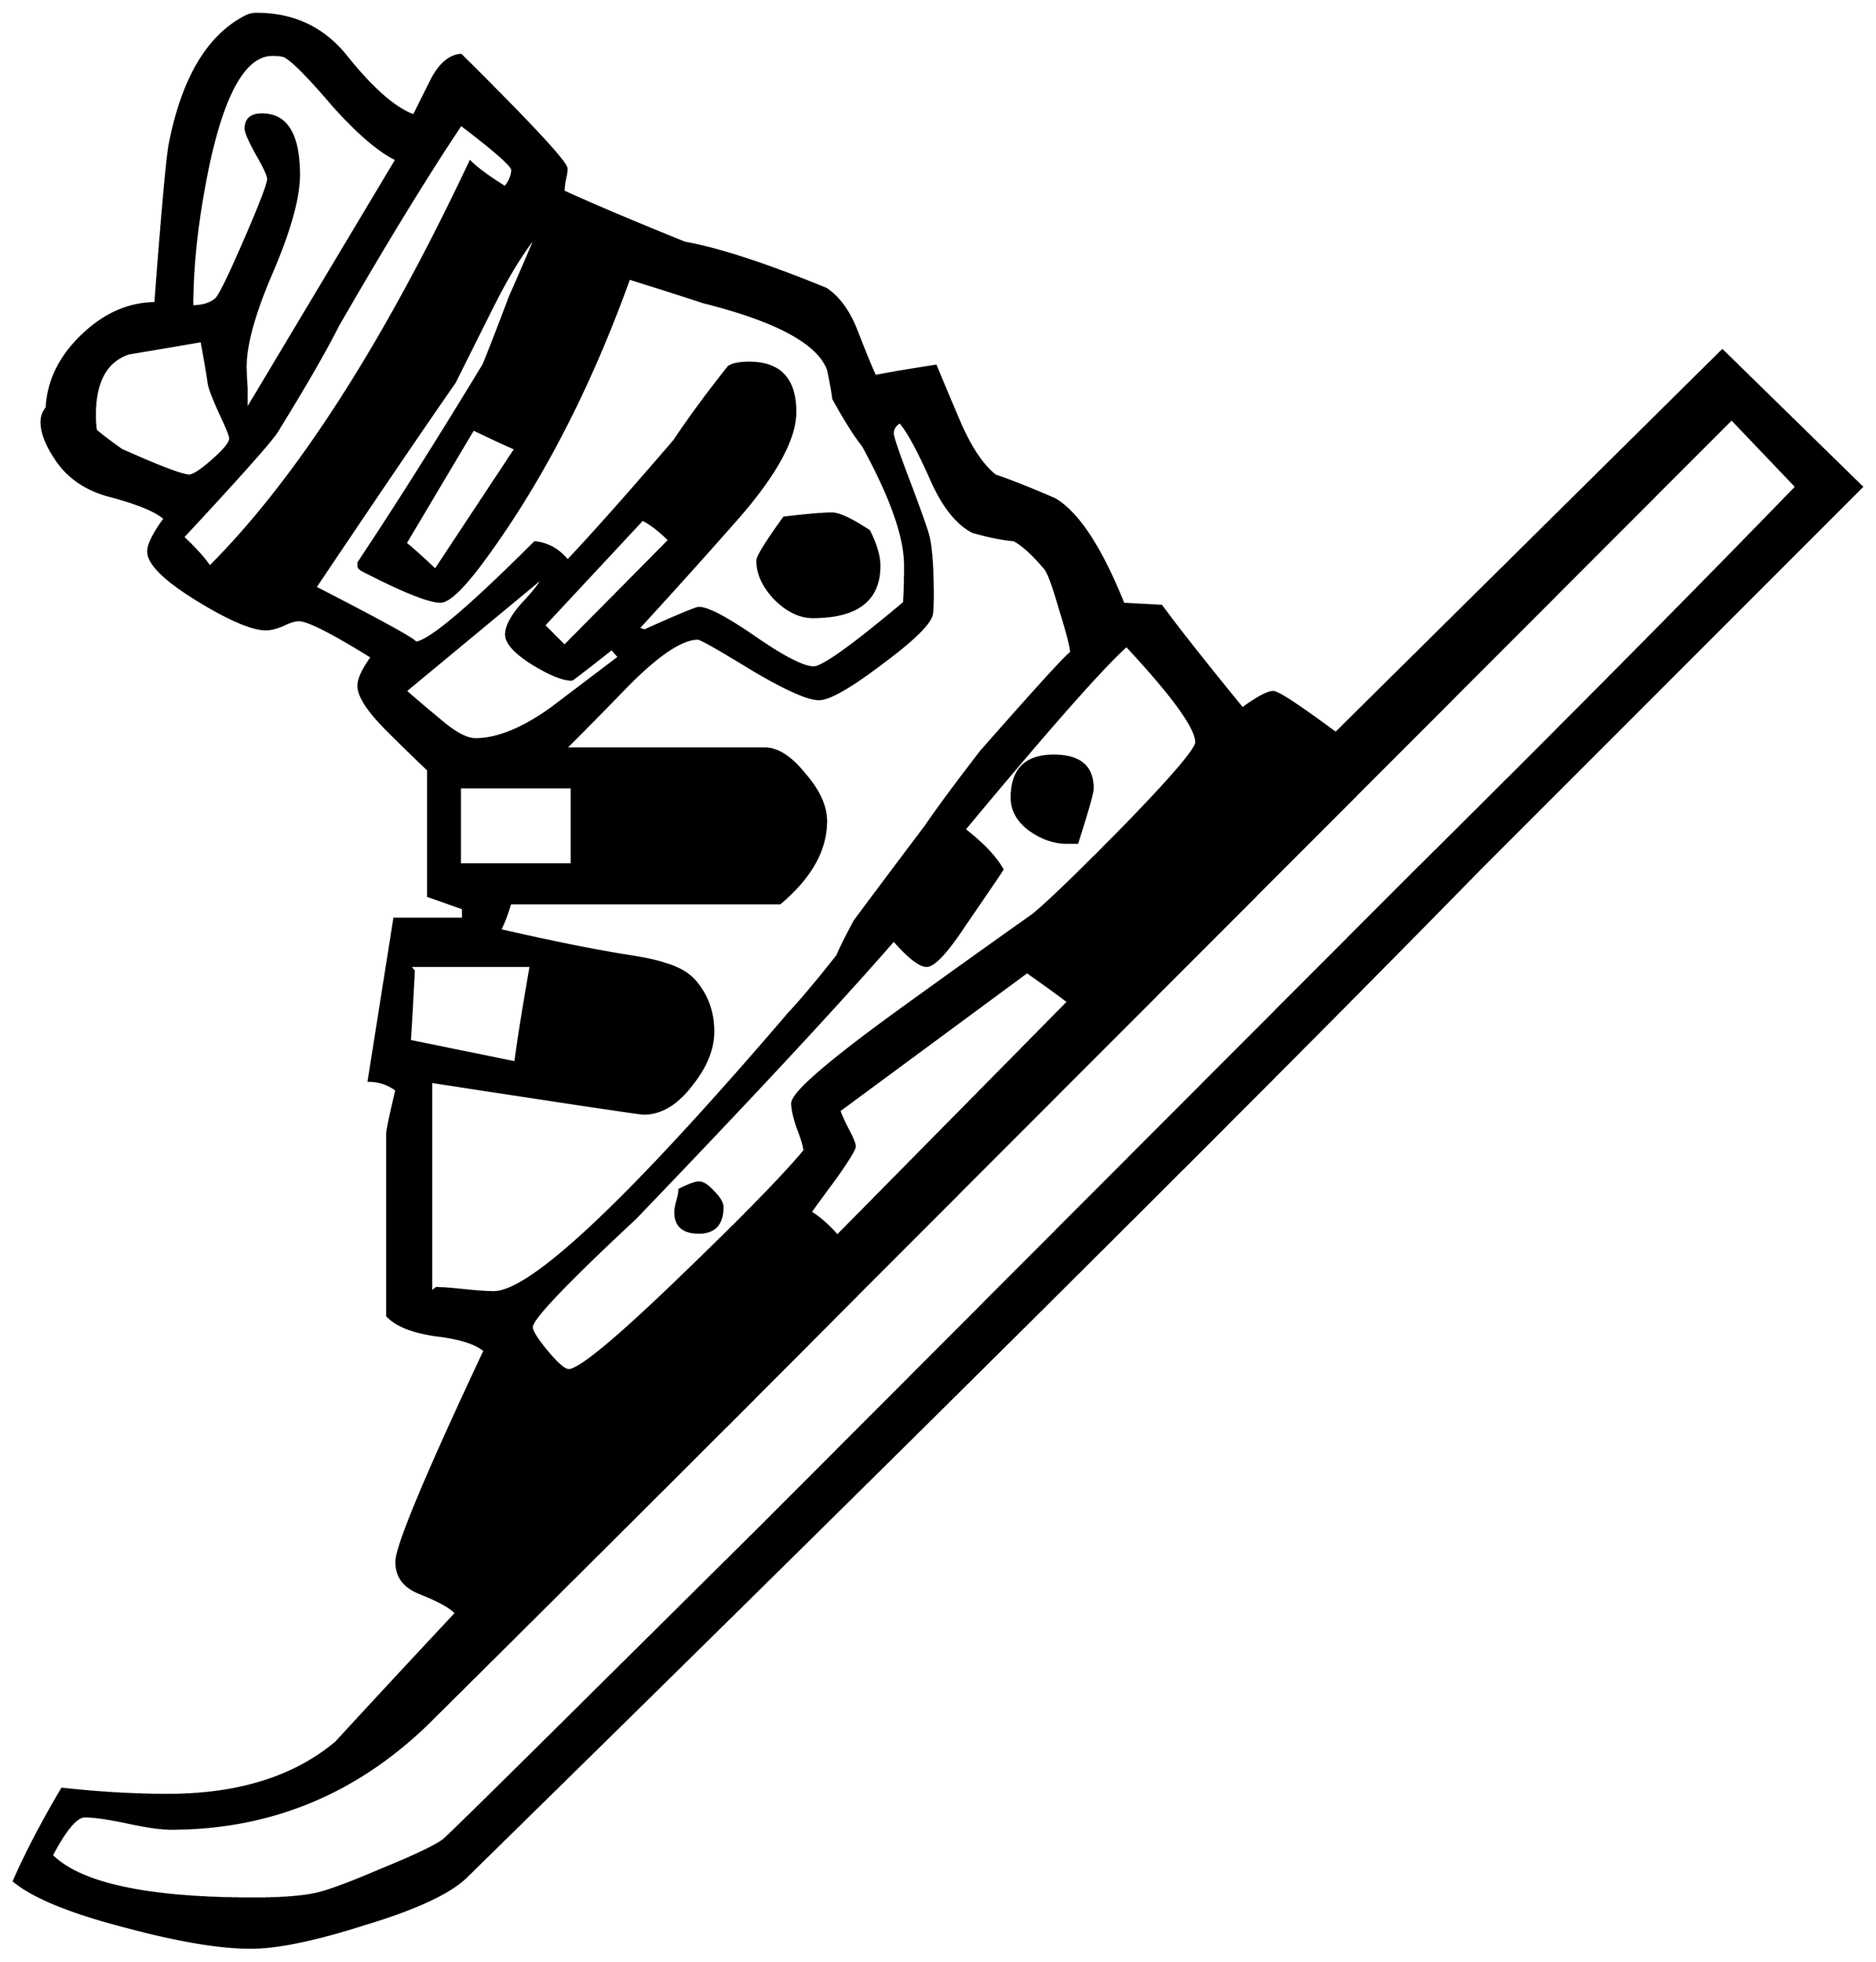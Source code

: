 


\begin{tikzpicture}[y=0.80pt, x=0.80pt, yscale=-1.0, xscale=1.0, inner sep=0pt, outer sep=0pt]
\begin{scope}[shift={(100.0,1701.0)},nonzero rule]
  \path[draw=.,fill=.,line width=1.600pt] (1884.0,-1059.0) --
    (1513.0,-688.0) .. controls (1295.667,-466.0) and
    (965.333,-137.667) .. (522.0,297.0) .. controls (505.333,312.333)
    and (472.667,327.333) .. (424.0,342.0) .. controls (376.0,357.333)
    and (339.0,365.0) .. (313.0,365.0) .. controls (283.0,365.0)
    and (243.0,358.333) .. (193.0,345.0) .. controls (138.333,331.0)
    and (101.333,316.0) .. (82.0,300.0) .. controls (94.0,272.667)
    and (109.667,242.667) .. (129.0,210.0) .. controls (165.0,214.0)
    and (199.333,216.0) .. (232.0,216.0) .. controls (300.667,216.0)
    and (355.333,199.0) .. (396.0,165.0) .. controls (434.667,123.0)
    and (473.667,81.0) .. (513.0,39.0) .. controls (509.0,33.667)
    and (497.0,27.0) .. (477.0,19.0) .. controls (462.333,13.0)
    and (455.0,3.0) .. (455.0,-11.0) .. controls (455.0,-26.333)
    and (483.667,-95.0) .. (541.0,-217.0) .. controls
    (532.333,-224.333) and (516.333,-229.333) .. (493.0,-232.0) ..
    controls (470.333,-235.333) and (454.667,-241.667) .. (446.0,-251.0)
    -- (446.0,-428.0) .. controls (446.0,-431.333) and
    (449.0,-445.667) .. (455.0,-471.0) .. controls (447.0,-477.0)
    and (438.0,-480.0) .. (428.0,-480.0) -- (453.0,-638.0) --
    (520.0,-638.0) -- (520.0,-648.0) -- (486.0,-660.0) --
    (486.0,-783.0) .. controls (472.667,-795.667) and (459.333,-808.667)
    .. (446.0,-822.0) .. controls (427.333,-840.667) and
    (418.0,-855.0) .. (418.0,-865.0) .. controls (418.0,-871.667)
    and (422.333,-881.0) .. (431.0,-893.0) .. controls
    (392.333,-917.0) and (368.667,-929.0) .. (360.0,-929.0) ..
    controls (356.0,-929.0) and (350.667,-927.333) .. (344.0,-924.0)
    .. controls (337.333,-921.333) and (332.0,-920.0) ..
    (328.0,-920.0) .. controls (314.667,-920.0) and (292.667,-929.333)
    .. (262.0,-948.0) .. controls (229.333,-968.0) and
    (213.0,-984.0) .. (213.0,-996.0) .. controls (213.0,-1002.667)
    and (218.333,-1013.333) .. (229.0,-1028.0) .. controls
    (221.0,-1035.333) and (203.333,-1042.667) .. (176.0,-1050.0) ..
    controls (152.667,-1056.0) and (135.0,-1068.0) ..
    (123.0,-1086.0) .. controls (113.667,-1100.0) and
    (109.0,-1112.0) .. (109.0,-1122.0) .. controls
    (109.0,-1127.333) and (110.667,-1132.0) .. (114.0,-1136.0) ..
    controls (115.333,-1162.0) and (126.667,-1185.333) ..
    (148.0,-1206.0) .. controls (170.0,-1227.333) and
    (194.0,-1238.0) .. (220.0,-1238.0) .. controls
    (226.667,-1326.667) and (231.333,-1378.333) .. (234.0,-1393.0) ..
    controls (246.667,-1457.667) and (271.667,-1499.333) ..
    (309.0,-1518.0) .. controls (311.667,-1519.333) and
    (315.0,-1520.0) .. (319.0,-1520.0) .. controls
    (354.333,-1520.0) and (383.0,-1506.667) .. (405.0,-1480.0) ..
    controls (431.0,-1447.333) and (453.333,-1427.667) ..
    (472.0,-1421.0) .. controls (478.0,-1433.0) and
    (484.0,-1445.0) .. (490.0,-1457.0) .. controls
    (498.0,-1471.667) and (507.333,-1479.333) .. (518.0,-1480.0) ..
    controls (586.667,-1412.0) and (621.0,-1375.0) ..
    (621.0,-1369.0) .. controls (621.0,-1366.333) and
    (620.333,-1362.333) .. (619.0,-1357.0) .. controls
    (618.333,-1352.333) and (618.0,-1349.0) .. (618.0,-1347.0) ..
    controls (644.0,-1335.0) and (683.333,-1318.333) ..
    (736.0,-1297.0) .. controls (769.333,-1291.0) and
    (815.333,-1276.0) .. (874.0,-1252.0) .. controls
    (886.0,-1244.0) and (895.667,-1231.0) .. (903.0,-1213.0) ..
    controls (913.667,-1185.667) and (920.0,-1170.333) ..
    (922.0,-1167.0) .. controls (935.333,-1169.667) and
    (955.0,-1173.0) .. (981.0,-1177.0) .. controls
    (989.0,-1157.667) and (997.0,-1138.667) .. (1005.0,-1120.0) ..
    controls (1015.667,-1096.0) and (1027.0,-1079.333) ..
    (1039.0,-1070.0) .. controls (1053.0,-1065.333) and
    (1072.333,-1057.667) .. (1097.0,-1047.0) .. controls
    (1119.667,-1033.667) and (1142.0,-999.667) .. (1164.0,-945.0) --
    (1201.0,-943.0) .. controls (1217.667,-920.333) and
    (1244.0,-887.0) .. (1280.0,-843.0) .. controls
    (1294.667,-853.667) and (1304.667,-859.0) .. (1310.0,-859.0) ..
    controls (1314.667,-859.0) and (1335.0,-845.667) ..
    (1371.0,-819.0) -- (1748.0,-1192.0) -- (1884.0,-1059.0) --
    cycle(951.0,-983.0) .. controls (951.0,-1010.333) and
    (937.333,-1049.0) .. (910.0,-1099.0) .. controls
    (902.0,-1109.0) and (892.333,-1124.333) .. (881.0,-1145.0) ..
    controls (880.333,-1151.0) and (878.667,-1160.333) ..
    (876.0,-1173.0) .. controls (866.667,-1199.0) and
    (826.0,-1221.0) .. (754.0,-1239.0) .. controls
    (738.0,-1244.333) and (714.0,-1252.0) .. (682.0,-1262.0) ..
    controls (643.333,-1154.667) and (595.667,-1062.667) ..
    (539.0,-986.0) .. controls (519.667,-960.0) and (506.0,-947.0)
    .. (498.0,-947.0) .. controls (486.667,-947.0) and
    (461.0,-957.333) .. (421.0,-978.0) .. controls (419.0,-979.333)
    and (418.0,-980.667) .. (418.0,-982.0) -- (418.0,-985.0) ..
    controls (454.0,-1039.0) and (494.667,-1103.333) ..
    (540.0,-1178.0) .. controls (546.0,-1192.667) and
    (554.667,-1215.0) .. (566.0,-1245.0) .. controls
    (572.0,-1258.333) and (580.667,-1278.333) .. (592.0,-1305.0) ..
    controls (578.0,-1287.667) and (563.667,-1264.333) ..
    (549.0,-1235.0) .. controls (525.0,-1187.0) and
    (512.667,-1162.333) .. (512.0,-1161.0) .. controls
    (481.333,-1117.0) and (436.0,-1050.333) .. (376.0,-961.0) ..
    controls (446.0,-925.0) and (478.333,-907.0) .. (473.0,-907.0)
    .. controls (485.667,-907.0) and (524.667,-939.667) ..
    (590.0,-1005.0) .. controls (602.667,-1003.667) and
    (613.333,-997.667) .. (622.0,-987.0) .. controls (646.0,-1012.333)
    and (680.667,-1051.333) .. (726.0,-1104.0) .. controls
    (740.667,-1126.0) and (758.333,-1150.0) .. (779.0,-1176.0) ..
    controls (783.0,-1178.667) and (789.667,-1180.0) ..
    (799.0,-1180.0) .. controls (829.0,-1180.0) and
    (844.0,-1164.0) .. (844.0,-1132.0) .. controls
    (844.0,-1104.667) and (823.333,-1068.0) .. (782.0,-1022.0) ..
    controls (752.0,-988.0) and (721.667,-954.333) .. (691.0,-921.0)
    -- (697.0,-919.0) .. controls (729.667,-933.667) and
    (747.333,-941.0) .. (750.0,-941.0) .. controls (758.667,-941.0)
    and (777.0,-931.333) .. (805.0,-912.0) .. controls
    (833.0,-892.667) and (852.0,-883.0) .. (862.0,-883.0) ..
    controls (870.667,-883.0) and (900.0,-904.0) .. (950.0,-946.0)
    .. controls (950.667,-954.0) and (951.0,-966.333) ..
    (951.0,-983.0) -- cycle(455.0,-1378.0) .. controls
    (438.333,-1386.0) and (418.0,-1403.333) .. (394.0,-1430.0) ..
    controls (370.667,-1457.333) and (355.0,-1473.333) ..
    (347.0,-1478.0) .. controls (345.0,-1479.333) and
    (340.667,-1480.0) .. (334.0,-1480.0) .. controls
    (308.0,-1480.0) and (287.333,-1444.667) .. (272.0,-1374.0) ..
    controls (261.333,-1323.333) and (256.0,-1277.0) ..
    (256.0,-1235.0) .. controls (266.0,-1235.0) and
    (273.667,-1237.333) .. (279.0,-1242.0) .. controls
    (282.333,-1244.667) and (291.667,-1263.667) .. (307.0,-1299.0) ..
    controls (322.333,-1334.333) and (330.0,-1354.333) ..
    (330.0,-1359.0) .. controls (330.0,-1362.333) and
    (326.333,-1370.333) .. (319.0,-1383.0) .. controls
    (311.667,-1396.333) and (308.0,-1404.667) .. (308.0,-1408.0) ..
    controls (308.0,-1417.333) and (313.333,-1422.0) ..
    (324.0,-1422.0) .. controls (348.0,-1422.0) and
    (360.0,-1402.333) .. (360.0,-1363.0) .. controls
    (360.0,-1341.0) and (351.333,-1309.667) .. (334.0,-1269.0) ..
    controls (316.667,-1229.0) and (308.0,-1198.0) ..
    (308.0,-1176.0) .. controls (308.0,-1172.0) and
    (308.333,-1165.0) .. (309.0,-1155.0) .. controls
    (309.0,-1146.333) and (309.0,-1139.333) .. (309.0,-1134.0) --
    (455.0,-1378.0) -- cycle(721.0,-1007.0) .. controls
    (711.667,-1016.333) and (703.0,-1023.0) .. (695.0,-1027.0) --
    (599.0,-924.0) -- (619.0,-904.0) -- (721.0,-1007.0) --
    cycle(568.0,-1368.0) .. controls (568.0,-1372.0) and
    (551.333,-1386.667) .. (518.0,-1412.0) .. controls
    (485.333,-1363.333) and (445.333,-1298.0) .. (398.0,-1216.0) ..
    controls (386.0,-1192.0) and (366.0,-1157.333) ..
    (338.0,-1112.0) .. controls (330.667,-1101.333) and
    (300.333,-1067.333) .. (247.0,-1010.0) .. controls
    (259.667,-998.0) and (268.333,-988.333) .. (273.0,-981.0) ..
    controls (358.333,-1066.333) and (443.0,-1198.0) ..
    (527.0,-1376.0) .. controls (533.667,-1369.333) and
    (545.0,-1361.0) .. (561.0,-1351.0) .. controls
    (565.667,-1357.0) and (568.0,-1362.667) .. (568.0,-1368.0) --
    cycle(571.0,-1096.0) .. controls (561.667,-1100.0) and
    (548.0,-1106.333) .. (530.0,-1115.0) -- (464.0,-1004.0) ..
    controls (470.667,-998.667) and (480.333,-990.0) .. (493.0,-978.0)
    -- (571.0,-1096.0) -- cycle(1113.0,-897.0) .. controls
    (1113.0,-902.333) and (1109.333,-916.667) .. (1102.0,-940.0) ..
    controls (1095.333,-963.333) and (1090.333,-976.667) ..
    (1087.0,-980.0) .. controls (1075.0,-994.0) and
    (1065.0,-1003.0) .. (1057.0,-1007.0) .. controls
    (1047.0,-1007.667) and (1033.667,-1010.333) .. (1017.0,-1015.0) ..
    controls (1001.667,-1023.0) and (988.333,-1039.667) ..
    (977.0,-1065.0) .. controls (963.667,-1095.0) and
    (953.333,-1114.0) .. (946.0,-1122.0) .. controls
    (941.333,-1119.333) and (939.0,-1115.667) .. (939.0,-1111.0) ..
    controls (939.0,-1107.667) and (944.333,-1092.0) ..
    (955.0,-1064.0) .. controls (966.333,-1034.0) and
    (972.667,-1016.0) .. (974.0,-1010.0) .. controls
    (976.667,-998.667) and (978.0,-979.667) .. (978.0,-953.0) ..
    controls (978.0,-943.0) and (977.667,-936.667) .. (977.0,-934.0)
    .. controls (974.333,-924.667) and (957.667,-908.667) ..
    (927.0,-886.0) .. controls (897.0,-863.333) and (877.0,-852.0)
    .. (867.0,-852.0) .. controls (856.333,-852.0) and
    (834.667,-861.667) .. (802.0,-881.0) .. controls (769.333,-901.0)
    and (751.667,-911.0) .. (749.0,-911.0) .. controls
    (733.667,-911.0) and (711.333,-896.333) .. (682.0,-867.0) ..
    controls (661.333,-845.667) and (640.667,-824.667) .. (620.0,-804.0)
    -- (814.0,-804.0) .. controls (826.667,-804.0) and
    (839.667,-795.667) .. (853.0,-779.0) .. controls (867.0,-763.0)
    and (874.0,-747.667) .. (874.0,-733.0) .. controls
    (874.0,-705.0) and (859.0,-678.333) .. (829.0,-653.0) --
    (566.0,-653.0) .. controls (562.667,-641.667) and (559.333,-633.0)
    .. (556.0,-627.0) .. controls (605.333,-615.667) and
    (646.667,-607.333) .. (680.0,-602.0) .. controls (697.333,-599.333)
    and (709.667,-596.667) .. (717.0,-594.0) .. controls
    (731.0,-590.0) and (741.333,-583.667) .. (748.0,-575.0) ..
    controls (758.667,-561.667) and (764.0,-546.0) .. (764.0,-528.0)
    .. controls (764.0,-510.667) and (756.667,-493.0) ..
    (742.0,-475.0) .. controls (728.0,-457.0) and (712.667,-448.0)
    .. (696.0,-448.0) .. controls (692.667,-448.0) and
    (623.667,-458.333) .. (489.0,-479.0) -- (489.0,-274.0) --
    (494.0,-278.0) .. controls (499.333,-278.0) and (508.333,-277.333)
    .. (521.0,-276.0) .. controls (533.667,-274.667) and
    (543.333,-274.0) .. (550.0,-274.0) .. controls (586.667,-274.0)
    and (682.667,-364.667) .. (838.0,-546.0) .. controls
    (849.333,-558.0) and (865.0,-576.667) .. (885.0,-602.0) ..
    controls (888.333,-610.0) and (894.0,-621.333) .. (902.0,-636.0)
    .. controls (917.333,-656.667) and (940.333,-687.333) ..
    (971.0,-728.0) .. controls (982.333,-744.667) and
    (1000.333,-769.0) .. (1025.0,-801.0) .. controls
    (1083.667,-867.667) and (1113.0,-899.667) .. (1113.0,-897.0) --
    cycle(1235.0,-810.0) .. controls (1235.0,-824.0) and
    (1212.333,-855.333) .. (1167.0,-904.0) .. controls
    (1143.667,-883.333) and (1091.0,-823.667) .. (1009.0,-725.0) ..
    controls (1027.0,-711.0) and (1039.333,-698.0) ..
    (1046.0,-686.0) .. controls (1045.333,-684.667) and
    (1033.333,-667.0) .. (1010.0,-633.0) .. controls
    (992.0,-605.667) and (979.333,-592.0) .. (972.0,-592.0) ..
    controls (965.333,-592.0) and (954.667,-600.333) .. (940.0,-617.0)
    .. controls (886.0,-555.0) and (802.0,-464.667) ..
    (688.0,-346.0) .. controls (620.667,-283.333) and (587.0,-248.0)
    .. (587.0,-240.0) .. controls (587.0,-236.0) and
    (592.0,-228.0) .. (602.0,-216.0) .. controls (612.0,-204.0)
    and (619.0,-198.0) .. (623.0,-198.0) .. controls
    (633.667,-198.0) and (672.0,-230.0) .. (738.0,-294.0) ..
    controls (795.333,-349.333) and (833.667,-388.667) .. (853.0,-412.0)
    .. controls (852.333,-417.333) and (850.0,-425.0) ..
    (846.0,-435.0) .. controls (842.667,-445.0) and (841.0,-452.667)
    .. (841.0,-458.0) .. controls (841.0,-468.0) and
    (876.0,-498.333) .. (946.0,-549.0) .. controls (989.333,-580.333)
    and (1032.667,-611.333) .. (1076.0,-642.0) .. controls
    (1091.333,-654.667) and (1120.667,-683.0) .. (1164.0,-727.0) ..
    controls (1211.333,-775.667) and (1235.0,-803.333) ..
    (1235.0,-810.0) -- cycle(672.0,-893.0) -- (665.0,-901.0) ..
    controls (639.667,-881.0) and (626.667,-871.0) .. (626.0,-871.0)
    .. controls (617.333,-871.0) and (604.333,-876.333) ..
    (587.0,-887.0) .. controls (570.333,-897.667) and (562.0,-907.0)
    .. (562.0,-915.0) .. controls (562.0,-923.0) and
    (567.333,-933.0) .. (578.0,-945.0) .. controls (589.333,-957.0)
    and (596.0,-965.667) .. (598.0,-971.0) -- (464.0,-860.0) ..
    controls (474.667,-850.667) and (485.667,-841.333) .. (497.0,-832.0)
    .. controls (511.667,-819.333) and (523.333,-813.0) ..
    (532.0,-813.0) .. controls (553.333,-813.0) and (578.0,-823.0)
    .. (606.0,-843.0) .. controls (628.0,-859.667) and
    (650.0,-876.333) .. (672.0,-893.0) -- cycle(1110.0,-557.0) ..
    controls (1101.333,-563.667) and (1088.0,-573.333) ..
    (1070.0,-586.0) -- (887.0,-451.0) .. controls (887.667,-448.333)
    and (890.333,-442.333) .. (895.0,-433.0) .. controls
    (899.667,-424.333) and (902.0,-418.667) .. (902.0,-416.0) ..
    controls (902.0,-413.333) and (895.667,-403.0) .. (883.0,-385.0)
    .. controls (867.667,-364.333) and (859.667,-353.333) ..
    (859.0,-352.0) .. controls (868.333,-346.0) and (877.0,-338.333)
    .. (885.0,-329.0) -- (1110.0,-557.0) --
    cycle(1820.0,-1059.0) -- (1757.0,-1125.0) -- (896.0,-263.0)
    .. controls (805.333,-171.667) and (668.667,-35.333) ..
    (486.0,146.0) .. controls (415.333,214.667) and (331.667,249.0) ..
    (235.0,249.0) .. controls (225.667,249.0) and (211.667,247.0) ..
    (193.0,243.0) .. controls (174.333,239.0) and (160.333,237.0) ..
    (151.0,237.0) .. controls (143.0,237.0) and (132.333,249.667) ..
    (119.0,275.0) .. controls (147.0,303.0) and (212.667,317.0) ..
    (316.0,317.0) .. controls (340.667,317.0) and (360.0,315.667) ..
    (374.0,313.0) .. controls (385.333,311.0) and (407.333,303.0) ..
    (440.0,289.0) .. controls (472.667,275.667) and (493.0,266.0) ..
    (501.0,260.0) .. controls (504.333,257.333) and (535.333,227.0) ..
    (594.0,169.0) -- (814.0,-49.0) -- (1443.0,-679.0) ..
    controls (1588.333,-823.0) and (1714.0,-949.667) ..
    (1820.0,-1059.0) -- cycle(293.0,-1106.0) .. controls
    (293.0,-1108.667) and (289.667,-1117.0) .. (283.0,-1131.0) ..
    controls (276.333,-1145.667) and (272.667,-1155.333) ..
    (272.0,-1160.0) .. controls (270.667,-1169.333) and
    (268.333,-1183.0) .. (265.0,-1201.0) .. controls
    (241.667,-1197.0) and (218.0,-1193.0) .. (194.0,-1189.0) ..
    controls (172.0,-1181.667) and (161.0,-1161.667) ..
    (161.0,-1129.0) .. controls (161.0,-1123.0) and
    (161.333,-1118.0) .. (162.0,-1114.0) .. controls
    (167.333,-1109.333) and (175.667,-1103.0) .. (187.0,-1095.0) ..
    controls (224.333,-1078.333) and (246.333,-1070.0) ..
    (253.0,-1070.0) .. controls (257.0,-1070.0) and
    (264.667,-1075.0) .. (276.0,-1085.0) .. controls
    (287.333,-1095.0) and (293.0,-1102.0) .. (293.0,-1106.0) --
    cycle(626.0,-691.0) -- (626.0,-766.0) .. controls
    (553.333,-766.0) and (517.0,-766.0) .. (517.0,-766.0) --
    (517.0,-691.0) -- (626.0,-691.0) -- cycle(586.0,-592.0) --
    (468.0,-592.0) -- (472.0,-587.0) .. controls (469.333,-537.0)
    and (468.0,-514.333) .. (468.0,-519.0) .. controls
    (490.667,-514.333) and (525.0,-507.333) .. (571.0,-498.0) ..
    controls (573.667,-518.667) and (578.667,-550.0) .. (586.0,-592.0)
    -- cycle(926.0,-982.0) .. controls (926.0,-948.667) and
    (904.333,-932.0) .. (861.0,-932.0) .. controls (848.333,-932.0)
    and (836.0,-938.0) .. (824.0,-950.0) .. controls
    (812.667,-962.0) and (807.0,-974.333) .. (807.0,-987.0) ..
    controls (807.0,-991.0) and (815.667,-1005.0) ..
    (833.0,-1029.0) .. controls (855.0,-1031.667) and
    (870.667,-1033.0) .. (880.0,-1033.0) .. controls
    (886.667,-1033.0) and (898.667,-1027.333) .. (916.0,-1016.0) ..
    controls (922.667,-1002.667) and (926.0,-991.333) ..
    (926.0,-982.0) -- cycle(1134.0,-765.0) .. controls
    (1134.0,-761.0) and (1129.0,-743.333) .. (1119.0,-712.0) --
    (1109.0,-712.0) .. controls (1096.333,-712.0) and
    (1084.0,-716.333) .. (1072.0,-725.0) .. controls
    (1060.667,-733.667) and (1055.0,-744.0) .. (1055.0,-756.0) ..
    controls (1055.0,-783.333) and (1068.667,-797.0) ..
    (1096.0,-797.0) .. controls (1121.333,-797.0) and
    (1134.0,-786.333) .. (1134.0,-765.0) -- cycle(773.0,-357.0) ..
    controls (773.0,-340.333) and (765.333,-332.0) .. (750.0,-332.0)
    .. controls (734.667,-332.0) and (727.0,-338.667) ..
    (727.0,-352.0) .. controls (727.0,-354.667) and (727.667,-358.333)
    .. (729.0,-363.0) .. controls (730.333,-367.667) and
    (731.0,-371.333) .. (731.0,-374.0) .. controls (740.333,-378.667)
    and (746.667,-381.0) .. (750.0,-381.0) .. controls
    (754.0,-381.0) and (758.667,-378.0) .. (764.0,-372.0) ..
    controls (770.0,-366.0) and (773.0,-361.0) .. (773.0,-357.0)
    -- cycle;
\end{scope}

\end{tikzpicture}

